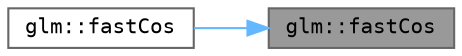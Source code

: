 digraph "glm::fastCos"
{
 // LATEX_PDF_SIZE
  bgcolor="transparent";
  edge [fontname=Terminal,fontsize=10,labelfontname=Helvetica,labelfontsize=10];
  node [fontname=Terminal,fontsize=10,shape=box,height=0.2,width=0.4];
  rankdir="RL";
  Node1 [label="glm::fastCos",height=0.2,width=0.4,color="gray40", fillcolor="grey60", style="filled", fontcolor="black",tooltip=" "];
  Node1 -> Node2 [dir="back",color="steelblue1",style="solid"];
  Node2 [label="glm::fastCos",height=0.2,width=0.4,color="grey40", fillcolor="white", style="filled",URL="$namespaceglm.html#a11f66442406c39d876d39db3e1b19224",tooltip=" "];
}
